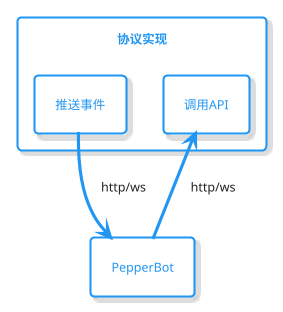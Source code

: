 @startuml
!theme materia-outline



rectangle 协议实现 {
rectangle 推送事件 as 事件
rectangle 调用API as API
}

rectangle PepperBot

事件 -[hidden]right-> API
事件 -down-> PepperBot : http/ws
PepperBot -up-> API : http/ws


@enduml
